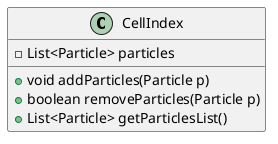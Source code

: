 @startuml
class CellIndex{
-List<Particle> particles
+void addParticles(Particle p)
+boolean removeParticles(Particle p)
+List<Particle> getParticlesList()
}
@enduml